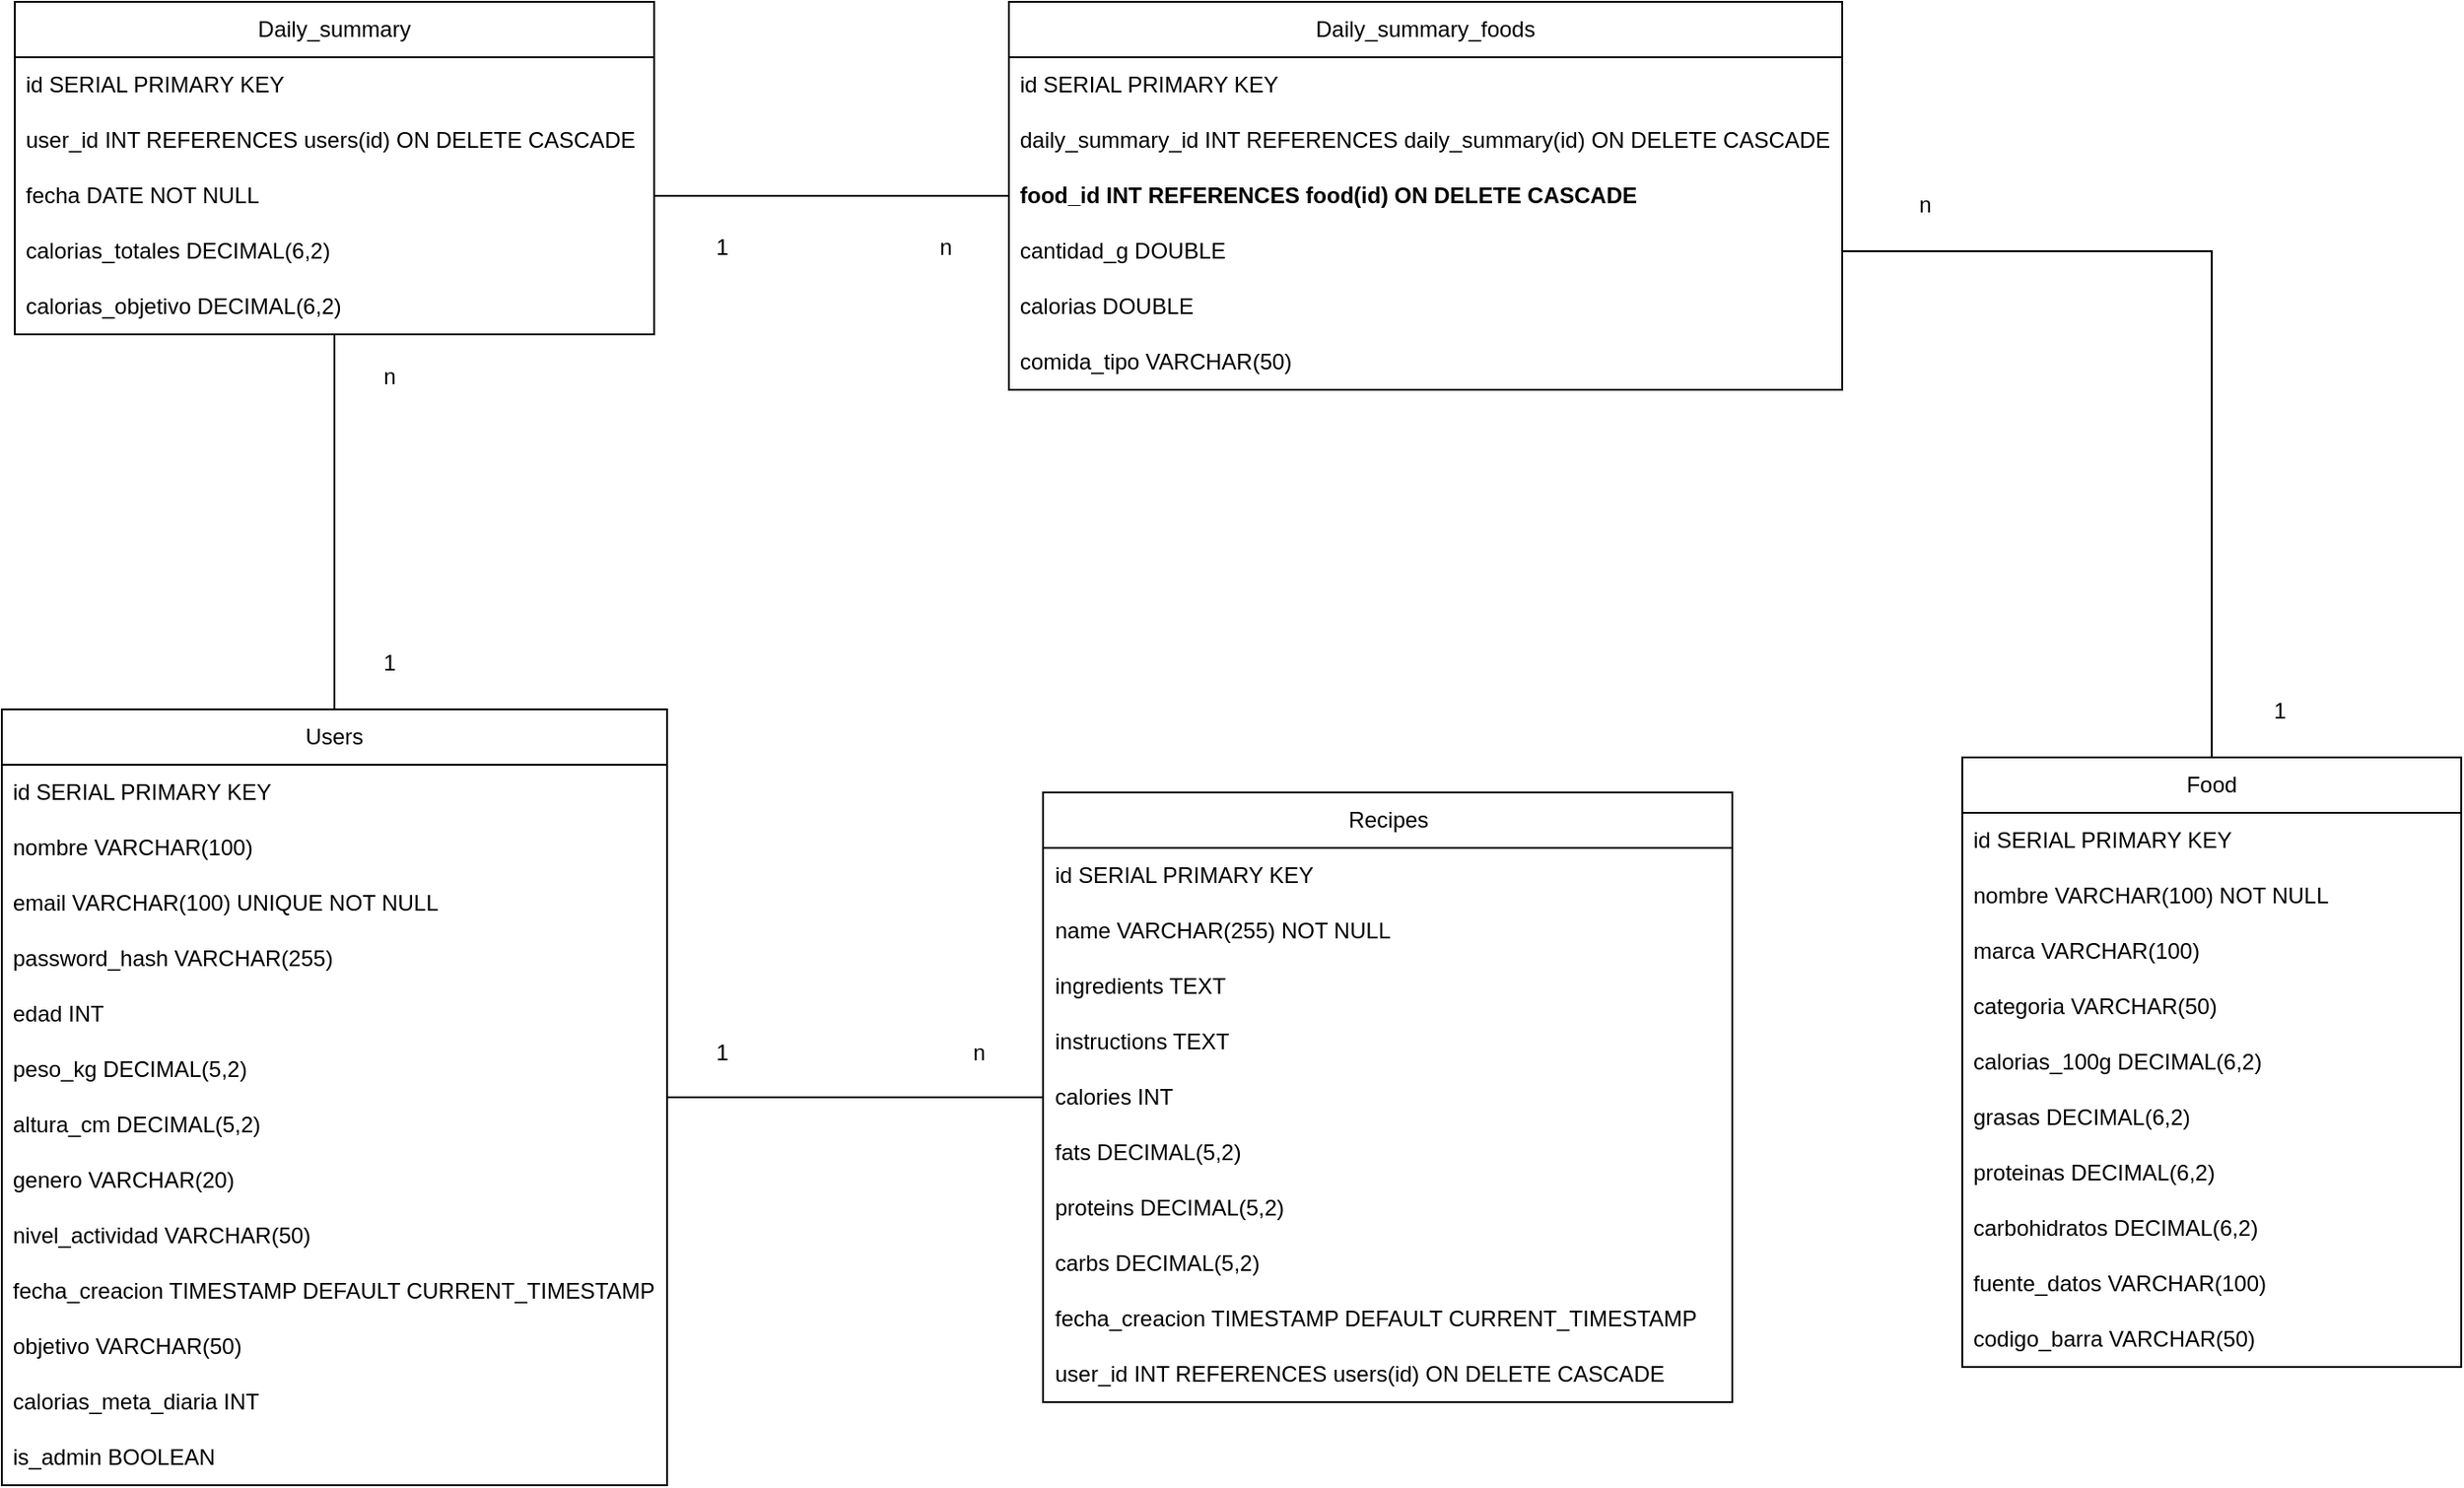 <mxfile version="26.2.8">
  <diagram name="Página-1" id="InxuvKM4MF2KsFpSC4Fw">
    <mxGraphModel dx="664" dy="3159" grid="0" gridSize="10" guides="1" tooltips="1" connect="1" arrows="1" fold="1" page="1" pageScale="1" pageWidth="827" pageHeight="1169" math="0" shadow="0">
      <root>
        <mxCell id="0" />
        <mxCell id="1" parent="0" />
        <mxCell id="G7vMpt5fk_W-xUACg-sZ-1" value="Users" style="swimlane;fontStyle=0;childLayout=stackLayout;horizontal=1;startSize=30;horizontalStack=0;resizeParent=1;resizeParentMax=0;resizeLast=0;collapsible=1;marginBottom=0;whiteSpace=wrap;html=1;" parent="1" vertex="1">
          <mxGeometry x="980" y="-920" width="360" height="420" as="geometry" />
        </mxCell>
        <mxCell id="G7vMpt5fk_W-xUACg-sZ-2" value="id SERIAL PRIMARY KEY" style="text;strokeColor=none;fillColor=none;align=left;verticalAlign=middle;spacingLeft=4;spacingRight=4;overflow=hidden;points=[[0,0.5],[1,0.5]];portConstraint=eastwest;rotatable=0;whiteSpace=wrap;html=1;" parent="G7vMpt5fk_W-xUACg-sZ-1" vertex="1">
          <mxGeometry y="30" width="360" height="30" as="geometry" />
        </mxCell>
        <mxCell id="G7vMpt5fk_W-xUACg-sZ-3" value="nombre VARCHAR(100)" style="text;strokeColor=none;fillColor=none;align=left;verticalAlign=middle;spacingLeft=4;spacingRight=4;overflow=hidden;points=[[0,0.5],[1,0.5]];portConstraint=eastwest;rotatable=0;whiteSpace=wrap;html=1;" parent="G7vMpt5fk_W-xUACg-sZ-1" vertex="1">
          <mxGeometry y="60" width="360" height="30" as="geometry" />
        </mxCell>
        <mxCell id="G7vMpt5fk_W-xUACg-sZ-7" value="email VARCHAR(100) UNIQUE NOT NULL" style="text;strokeColor=none;fillColor=none;align=left;verticalAlign=middle;spacingLeft=4;spacingRight=4;overflow=hidden;points=[[0,0.5],[1,0.5]];portConstraint=eastwest;rotatable=0;whiteSpace=wrap;html=1;" parent="G7vMpt5fk_W-xUACg-sZ-1" vertex="1">
          <mxGeometry y="90" width="360" height="30" as="geometry" />
        </mxCell>
        <mxCell id="G7vMpt5fk_W-xUACg-sZ-4" value="password_hash VARCHAR(255)" style="text;strokeColor=none;fillColor=none;align=left;verticalAlign=middle;spacingLeft=4;spacingRight=4;overflow=hidden;points=[[0,0.5],[1,0.5]];portConstraint=eastwest;rotatable=0;whiteSpace=wrap;html=1;" parent="G7vMpt5fk_W-xUACg-sZ-1" vertex="1">
          <mxGeometry y="120" width="360" height="30" as="geometry" />
        </mxCell>
        <mxCell id="G7vMpt5fk_W-xUACg-sZ-6" value="edad INT" style="text;strokeColor=none;fillColor=none;align=left;verticalAlign=middle;spacingLeft=4;spacingRight=4;overflow=hidden;points=[[0,0.5],[1,0.5]];portConstraint=eastwest;rotatable=0;whiteSpace=wrap;html=1;" parent="G7vMpt5fk_W-xUACg-sZ-1" vertex="1">
          <mxGeometry y="150" width="360" height="30" as="geometry" />
        </mxCell>
        <mxCell id="G7vMpt5fk_W-xUACg-sZ-5" value="peso_kg DECIMAL(5,2)" style="text;strokeColor=none;fillColor=none;align=left;verticalAlign=middle;spacingLeft=4;spacingRight=4;overflow=hidden;points=[[0,0.5],[1,0.5]];portConstraint=eastwest;rotatable=0;whiteSpace=wrap;html=1;" parent="G7vMpt5fk_W-xUACg-sZ-1" vertex="1">
          <mxGeometry y="180" width="360" height="30" as="geometry" />
        </mxCell>
        <mxCell id="G7vMpt5fk_W-xUACg-sZ-8" value="altura_cm DECIMAL(5,2)" style="text;strokeColor=none;fillColor=none;align=left;verticalAlign=middle;spacingLeft=4;spacingRight=4;overflow=hidden;points=[[0,0.5],[1,0.5]];portConstraint=eastwest;rotatable=0;whiteSpace=wrap;html=1;" parent="G7vMpt5fk_W-xUACg-sZ-1" vertex="1">
          <mxGeometry y="210" width="360" height="30" as="geometry" />
        </mxCell>
        <mxCell id="G7vMpt5fk_W-xUACg-sZ-9" value="genero VARCHAR(20)" style="text;strokeColor=none;fillColor=none;align=left;verticalAlign=middle;spacingLeft=4;spacingRight=4;overflow=hidden;points=[[0,0.5],[1,0.5]];portConstraint=eastwest;rotatable=0;whiteSpace=wrap;html=1;" parent="G7vMpt5fk_W-xUACg-sZ-1" vertex="1">
          <mxGeometry y="240" width="360" height="30" as="geometry" />
        </mxCell>
        <mxCell id="G7vMpt5fk_W-xUACg-sZ-10" value="nivel_actividad VARCHAR(50)" style="text;strokeColor=none;fillColor=none;align=left;verticalAlign=middle;spacingLeft=4;spacingRight=4;overflow=hidden;points=[[0,0.5],[1,0.5]];portConstraint=eastwest;rotatable=0;whiteSpace=wrap;html=1;" parent="G7vMpt5fk_W-xUACg-sZ-1" vertex="1">
          <mxGeometry y="270" width="360" height="30" as="geometry" />
        </mxCell>
        <mxCell id="sHE3IV5SO3RIi7z_2FYA-1" value="fecha_creacion TIMESTAMP DEFAULT CURRENT_TIMESTAMP" style="text;strokeColor=none;fillColor=none;align=left;verticalAlign=middle;spacingLeft=4;spacingRight=4;overflow=hidden;points=[[0,0.5],[1,0.5]];portConstraint=eastwest;rotatable=0;whiteSpace=wrap;html=1;" vertex="1" parent="G7vMpt5fk_W-xUACg-sZ-1">
          <mxGeometry y="300" width="360" height="30" as="geometry" />
        </mxCell>
        <mxCell id="G7vMpt5fk_W-xUACg-sZ-11" value="objetivo VARCHAR(50)" style="text;strokeColor=none;fillColor=none;align=left;verticalAlign=middle;spacingLeft=4;spacingRight=4;overflow=hidden;points=[[0,0.5],[1,0.5]];portConstraint=eastwest;rotatable=0;whiteSpace=wrap;html=1;" parent="G7vMpt5fk_W-xUACg-sZ-1" vertex="1">
          <mxGeometry y="330" width="360" height="30" as="geometry" />
        </mxCell>
        <mxCell id="G7vMpt5fk_W-xUACg-sZ-12" value="calorias_meta_diaria INT" style="text;strokeColor=none;fillColor=none;align=left;verticalAlign=middle;spacingLeft=4;spacingRight=4;overflow=hidden;points=[[0,0.5],[1,0.5]];portConstraint=eastwest;rotatable=0;whiteSpace=wrap;html=1;" parent="G7vMpt5fk_W-xUACg-sZ-1" vertex="1">
          <mxGeometry y="360" width="360" height="30" as="geometry" />
        </mxCell>
        <mxCell id="sHE3IV5SO3RIi7z_2FYA-2" value="is_admin BOOLEAN" style="text;strokeColor=none;fillColor=none;align=left;verticalAlign=middle;spacingLeft=4;spacingRight=4;overflow=hidden;points=[[0,0.5],[1,0.5]];portConstraint=eastwest;rotatable=0;whiteSpace=wrap;html=1;" vertex="1" parent="G7vMpt5fk_W-xUACg-sZ-1">
          <mxGeometry y="390" width="360" height="30" as="geometry" />
        </mxCell>
        <mxCell id="sHE3IV5SO3RIi7z_2FYA-11" style="edgeStyle=orthogonalEdgeStyle;rounded=0;orthogonalLoop=1;jettySize=auto;html=1;exitX=0.5;exitY=0;exitDx=0;exitDy=0;endArrow=none;startFill=0;" edge="1" parent="1" source="G7vMpt5fk_W-xUACg-sZ-13" target="sHE3IV5SO3RIi7z_2FYA-6">
          <mxGeometry relative="1" as="geometry" />
        </mxCell>
        <mxCell id="G7vMpt5fk_W-xUACg-sZ-13" value="Food" style="swimlane;fontStyle=0;childLayout=stackLayout;horizontal=1;startSize=30;horizontalStack=0;resizeParent=1;resizeParentMax=0;resizeLast=0;collapsible=1;marginBottom=0;whiteSpace=wrap;html=1;" parent="1" vertex="1">
          <mxGeometry x="2041" y="-894" width="270" height="330" as="geometry" />
        </mxCell>
        <mxCell id="G7vMpt5fk_W-xUACg-sZ-14" value="id SERIAL PRIMARY KEY" style="text;strokeColor=none;fillColor=none;align=left;verticalAlign=middle;spacingLeft=4;spacingRight=4;overflow=hidden;points=[[0,0.5],[1,0.5]];portConstraint=eastwest;rotatable=0;whiteSpace=wrap;html=1;" parent="G7vMpt5fk_W-xUACg-sZ-13" vertex="1">
          <mxGeometry y="30" width="270" height="30" as="geometry" />
        </mxCell>
        <mxCell id="G7vMpt5fk_W-xUACg-sZ-15" value="nombre VARCHAR(100) NOT NULL" style="text;strokeColor=none;fillColor=none;align=left;verticalAlign=middle;spacingLeft=4;spacingRight=4;overflow=hidden;points=[[0,0.5],[1,0.5]];portConstraint=eastwest;rotatable=0;whiteSpace=wrap;html=1;" parent="G7vMpt5fk_W-xUACg-sZ-13" vertex="1">
          <mxGeometry y="60" width="270" height="30" as="geometry" />
        </mxCell>
        <mxCell id="G7vMpt5fk_W-xUACg-sZ-17" value="marca VARCHAR(100)" style="text;strokeColor=none;fillColor=none;align=left;verticalAlign=middle;spacingLeft=4;spacingRight=4;overflow=hidden;points=[[0,0.5],[1,0.5]];portConstraint=eastwest;rotatable=0;whiteSpace=wrap;html=1;" parent="G7vMpt5fk_W-xUACg-sZ-13" vertex="1">
          <mxGeometry y="90" width="270" height="30" as="geometry" />
        </mxCell>
        <mxCell id="G7vMpt5fk_W-xUACg-sZ-18" value="categoria VARCHAR(50)" style="text;strokeColor=none;fillColor=none;align=left;verticalAlign=middle;spacingLeft=4;spacingRight=4;overflow=hidden;points=[[0,0.5],[1,0.5]];portConstraint=eastwest;rotatable=0;whiteSpace=wrap;html=1;" parent="G7vMpt5fk_W-xUACg-sZ-13" vertex="1">
          <mxGeometry y="120" width="270" height="30" as="geometry" />
        </mxCell>
        <mxCell id="G7vMpt5fk_W-xUACg-sZ-19" value="calorias_100g DECIMAL(6,2)" style="text;strokeColor=none;fillColor=none;align=left;verticalAlign=middle;spacingLeft=4;spacingRight=4;overflow=hidden;points=[[0,0.5],[1,0.5]];portConstraint=eastwest;rotatable=0;whiteSpace=wrap;html=1;" parent="G7vMpt5fk_W-xUACg-sZ-13" vertex="1">
          <mxGeometry y="150" width="270" height="30" as="geometry" />
        </mxCell>
        <mxCell id="G7vMpt5fk_W-xUACg-sZ-20" value="grasas DECIMAL(6,2)" style="text;strokeColor=none;fillColor=none;align=left;verticalAlign=middle;spacingLeft=4;spacingRight=4;overflow=hidden;points=[[0,0.5],[1,0.5]];portConstraint=eastwest;rotatable=0;whiteSpace=wrap;html=1;" parent="G7vMpt5fk_W-xUACg-sZ-13" vertex="1">
          <mxGeometry y="180" width="270" height="30" as="geometry" />
        </mxCell>
        <mxCell id="G7vMpt5fk_W-xUACg-sZ-21" value="proteinas DECIMAL(6,2)" style="text;strokeColor=none;fillColor=none;align=left;verticalAlign=middle;spacingLeft=4;spacingRight=4;overflow=hidden;points=[[0,0.5],[1,0.5]];portConstraint=eastwest;rotatable=0;whiteSpace=wrap;html=1;" parent="G7vMpt5fk_W-xUACg-sZ-13" vertex="1">
          <mxGeometry y="210" width="270" height="30" as="geometry" />
        </mxCell>
        <mxCell id="G7vMpt5fk_W-xUACg-sZ-22" value="carbohidratos DECIMAL(6,2)" style="text;strokeColor=none;fillColor=none;align=left;verticalAlign=middle;spacingLeft=4;spacingRight=4;overflow=hidden;points=[[0,0.5],[1,0.5]];portConstraint=eastwest;rotatable=0;whiteSpace=wrap;html=1;" parent="G7vMpt5fk_W-xUACg-sZ-13" vertex="1">
          <mxGeometry y="240" width="270" height="30" as="geometry" />
        </mxCell>
        <mxCell id="G7vMpt5fk_W-xUACg-sZ-23" value="fuente_datos VARCHAR(100)" style="text;strokeColor=none;fillColor=none;align=left;verticalAlign=middle;spacingLeft=4;spacingRight=4;overflow=hidden;points=[[0,0.5],[1,0.5]];portConstraint=eastwest;rotatable=0;whiteSpace=wrap;html=1;" parent="G7vMpt5fk_W-xUACg-sZ-13" vertex="1">
          <mxGeometry y="270" width="270" height="30" as="geometry" />
        </mxCell>
        <mxCell id="G7vMpt5fk_W-xUACg-sZ-16" value="codigo_barra VARCHAR(50)" style="text;strokeColor=none;fillColor=none;align=left;verticalAlign=middle;spacingLeft=4;spacingRight=4;overflow=hidden;points=[[0,0.5],[1,0.5]];portConstraint=eastwest;rotatable=0;whiteSpace=wrap;html=1;" parent="G7vMpt5fk_W-xUACg-sZ-13" vertex="1">
          <mxGeometry y="300" width="270" height="30" as="geometry" />
        </mxCell>
        <mxCell id="G7vMpt5fk_W-xUACg-sZ-33" value="Daily_summary" style="swimlane;fontStyle=0;childLayout=stackLayout;horizontal=1;startSize=30;horizontalStack=0;resizeParent=1;resizeParentMax=0;resizeLast=0;collapsible=1;marginBottom=0;whiteSpace=wrap;html=1;" parent="1" vertex="1">
          <mxGeometry x="987" y="-1303" width="346" height="180" as="geometry" />
        </mxCell>
        <mxCell id="G7vMpt5fk_W-xUACg-sZ-34" value="id SERIAL PRIMARY KEY" style="text;strokeColor=none;fillColor=none;align=left;verticalAlign=middle;spacingLeft=4;spacingRight=4;overflow=hidden;points=[[0,0.5],[1,0.5]];portConstraint=eastwest;rotatable=0;whiteSpace=wrap;html=1;" parent="G7vMpt5fk_W-xUACg-sZ-33" vertex="1">
          <mxGeometry y="30" width="346" height="30" as="geometry" />
        </mxCell>
        <mxCell id="G7vMpt5fk_W-xUACg-sZ-35" value="user_id INT REFERENCES users(id) ON DELETE CASCADE" style="text;strokeColor=none;fillColor=none;align=left;verticalAlign=middle;spacingLeft=4;spacingRight=4;overflow=hidden;points=[[0,0.5],[1,0.5]];portConstraint=eastwest;rotatable=0;whiteSpace=wrap;html=1;" parent="G7vMpt5fk_W-xUACg-sZ-33" vertex="1">
          <mxGeometry y="60" width="346" height="30" as="geometry" />
        </mxCell>
        <mxCell id="G7vMpt5fk_W-xUACg-sZ-37" value="fecha DATE NOT NULL" style="text;strokeColor=none;fillColor=none;align=left;verticalAlign=middle;spacingLeft=4;spacingRight=4;overflow=hidden;points=[[0,0.5],[1,0.5]];portConstraint=eastwest;rotatable=0;whiteSpace=wrap;html=1;" parent="G7vMpt5fk_W-xUACg-sZ-33" vertex="1">
          <mxGeometry y="90" width="346" height="30" as="geometry" />
        </mxCell>
        <mxCell id="G7vMpt5fk_W-xUACg-sZ-38" value="calorias_totales DECIMAL(6,2)" style="text;strokeColor=none;fillColor=none;align=left;verticalAlign=middle;spacingLeft=4;spacingRight=4;overflow=hidden;points=[[0,0.5],[1,0.5]];portConstraint=eastwest;rotatable=0;whiteSpace=wrap;html=1;" parent="G7vMpt5fk_W-xUACg-sZ-33" vertex="1">
          <mxGeometry y="120" width="346" height="30" as="geometry" />
        </mxCell>
        <mxCell id="G7vMpt5fk_W-xUACg-sZ-36" value="calorias_objetivo DECIMAL(6,2)" style="text;strokeColor=none;fillColor=none;align=left;verticalAlign=middle;spacingLeft=4;spacingRight=4;overflow=hidden;points=[[0,0.5],[1,0.5]];portConstraint=eastwest;rotatable=0;whiteSpace=wrap;html=1;" parent="G7vMpt5fk_W-xUACg-sZ-33" vertex="1">
          <mxGeometry y="150" width="346" height="30" as="geometry" />
        </mxCell>
        <mxCell id="G7vMpt5fk_W-xUACg-sZ-43" value="" style="endArrow=none;html=1;rounded=0;" parent="1" source="G7vMpt5fk_W-xUACg-sZ-1" target="G7vMpt5fk_W-xUACg-sZ-33" edge="1">
          <mxGeometry relative="1" as="geometry">
            <mxPoint x="1240" y="-850" as="sourcePoint" />
            <mxPoint x="1400" y="-850" as="targetPoint" />
          </mxGeometry>
        </mxCell>
        <mxCell id="G7vMpt5fk_W-xUACg-sZ-46" value="1" style="text;html=1;align=center;verticalAlign=middle;whiteSpace=wrap;rounded=0;" parent="1" vertex="1">
          <mxGeometry x="1160" y="-960" width="60" height="30" as="geometry" />
        </mxCell>
        <mxCell id="G7vMpt5fk_W-xUACg-sZ-47" value="n" style="text;html=1;align=center;verticalAlign=middle;whiteSpace=wrap;rounded=0;" parent="1" vertex="1">
          <mxGeometry x="1160" y="-1115" width="60" height="30" as="geometry" />
        </mxCell>
        <mxCell id="sHE3IV5SO3RIi7z_2FYA-3" value="Daily_summary_foods" style="swimlane;fontStyle=0;childLayout=stackLayout;horizontal=1;startSize=30;horizontalStack=0;resizeParent=1;resizeParentMax=0;resizeLast=0;collapsible=1;marginBottom=0;whiteSpace=wrap;html=1;" vertex="1" parent="1">
          <mxGeometry x="1525" y="-1303" width="451" height="210" as="geometry" />
        </mxCell>
        <mxCell id="sHE3IV5SO3RIi7z_2FYA-4" value="id SERIAL PRIMARY KEY" style="text;strokeColor=none;fillColor=none;align=left;verticalAlign=middle;spacingLeft=4;spacingRight=4;overflow=hidden;points=[[0,0.5],[1,0.5]];portConstraint=eastwest;rotatable=0;whiteSpace=wrap;html=1;" vertex="1" parent="sHE3IV5SO3RIi7z_2FYA-3">
          <mxGeometry y="30" width="451" height="30" as="geometry" />
        </mxCell>
        <mxCell id="sHE3IV5SO3RIi7z_2FYA-5" value="daily_summary_id INT REFERENCES daily_summary(id) ON DELETE CASCADE" style="text;strokeColor=none;fillColor=none;align=left;verticalAlign=middle;spacingLeft=4;spacingRight=4;overflow=hidden;points=[[0,0.5],[1,0.5]];portConstraint=eastwest;rotatable=0;whiteSpace=wrap;html=1;" vertex="1" parent="sHE3IV5SO3RIi7z_2FYA-3">
          <mxGeometry y="60" width="451" height="30" as="geometry" />
        </mxCell>
        <mxCell id="sHE3IV5SO3RIi7z_2FYA-9" value="food_id INT REFERENCES food(id) ON DELETE CASCADE" style="text;strokeColor=none;fillColor=none;align=left;verticalAlign=middle;spacingLeft=4;spacingRight=4;overflow=hidden;points=[[0,0.5],[1,0.5]];portConstraint=eastwest;rotatable=0;whiteSpace=wrap;html=1;fontStyle=1" vertex="1" parent="sHE3IV5SO3RIi7z_2FYA-3">
          <mxGeometry y="90" width="451" height="30" as="geometry" />
        </mxCell>
        <mxCell id="sHE3IV5SO3RIi7z_2FYA-6" value="cantidad_g DOUBLE" style="text;strokeColor=none;fillColor=none;align=left;verticalAlign=middle;spacingLeft=4;spacingRight=4;overflow=hidden;points=[[0,0.5],[1,0.5]];portConstraint=eastwest;rotatable=0;whiteSpace=wrap;html=1;" vertex="1" parent="sHE3IV5SO3RIi7z_2FYA-3">
          <mxGeometry y="120" width="451" height="30" as="geometry" />
        </mxCell>
        <mxCell id="sHE3IV5SO3RIi7z_2FYA-7" value="calorias DOUBLE" style="text;strokeColor=none;fillColor=none;align=left;verticalAlign=middle;spacingLeft=4;spacingRight=4;overflow=hidden;points=[[0,0.5],[1,0.5]];portConstraint=eastwest;rotatable=0;whiteSpace=wrap;html=1;" vertex="1" parent="sHE3IV5SO3RIi7z_2FYA-3">
          <mxGeometry y="150" width="451" height="30" as="geometry" />
        </mxCell>
        <mxCell id="sHE3IV5SO3RIi7z_2FYA-8" value="comida_tipo VARCHAR(50)" style="text;strokeColor=none;fillColor=none;align=left;verticalAlign=middle;spacingLeft=4;spacingRight=4;overflow=hidden;points=[[0,0.5],[1,0.5]];portConstraint=eastwest;rotatable=0;whiteSpace=wrap;html=1;" vertex="1" parent="sHE3IV5SO3RIi7z_2FYA-3">
          <mxGeometry y="180" width="451" height="30" as="geometry" />
        </mxCell>
        <mxCell id="sHE3IV5SO3RIi7z_2FYA-10" style="edgeStyle=orthogonalEdgeStyle;rounded=0;orthogonalLoop=1;jettySize=auto;html=1;exitX=0;exitY=0.5;exitDx=0;exitDy=0;endArrow=none;startFill=0;" edge="1" parent="1" source="sHE3IV5SO3RIi7z_2FYA-9" target="G7vMpt5fk_W-xUACg-sZ-37">
          <mxGeometry relative="1" as="geometry" />
        </mxCell>
        <mxCell id="sHE3IV5SO3RIi7z_2FYA-12" value="1" style="text;html=1;align=center;verticalAlign=middle;whiteSpace=wrap;rounded=0;" vertex="1" parent="1">
          <mxGeometry x="1340" y="-1185" width="60" height="30" as="geometry" />
        </mxCell>
        <mxCell id="sHE3IV5SO3RIi7z_2FYA-13" value="n" style="text;html=1;align=center;verticalAlign=middle;whiteSpace=wrap;rounded=0;" vertex="1" parent="1">
          <mxGeometry x="1461" y="-1185" width="60" height="30" as="geometry" />
        </mxCell>
        <mxCell id="sHE3IV5SO3RIi7z_2FYA-14" value="n" style="text;html=1;align=center;verticalAlign=middle;whiteSpace=wrap;rounded=0;" vertex="1" parent="1">
          <mxGeometry x="1991" y="-1208" width="60" height="30" as="geometry" />
        </mxCell>
        <mxCell id="sHE3IV5SO3RIi7z_2FYA-15" value="1" style="text;html=1;align=center;verticalAlign=middle;whiteSpace=wrap;rounded=0;" vertex="1" parent="1">
          <mxGeometry x="2183" y="-934" width="60" height="30" as="geometry" />
        </mxCell>
        <mxCell id="sHE3IV5SO3RIi7z_2FYA-16" value="Recipes" style="swimlane;fontStyle=0;childLayout=stackLayout;horizontal=1;startSize=30;horizontalStack=0;resizeParent=1;resizeParentMax=0;resizeLast=0;collapsible=1;marginBottom=0;whiteSpace=wrap;html=1;" vertex="1" parent="1">
          <mxGeometry x="1543.5" y="-875" width="373" height="330" as="geometry" />
        </mxCell>
        <mxCell id="sHE3IV5SO3RIi7z_2FYA-17" value="id SERIAL PRIMARY KEY" style="text;strokeColor=none;fillColor=none;align=left;verticalAlign=middle;spacingLeft=4;spacingRight=4;overflow=hidden;points=[[0,0.5],[1,0.5]];portConstraint=eastwest;rotatable=0;whiteSpace=wrap;html=1;" vertex="1" parent="sHE3IV5SO3RIi7z_2FYA-16">
          <mxGeometry y="30" width="373" height="30" as="geometry" />
        </mxCell>
        <mxCell id="sHE3IV5SO3RIi7z_2FYA-18" value="name VARCHAR(255) NOT NULL" style="text;strokeColor=none;fillColor=none;align=left;verticalAlign=middle;spacingLeft=4;spacingRight=4;overflow=hidden;points=[[0,0.5],[1,0.5]];portConstraint=eastwest;rotatable=0;whiteSpace=wrap;html=1;" vertex="1" parent="sHE3IV5SO3RIi7z_2FYA-16">
          <mxGeometry y="60" width="373" height="30" as="geometry" />
        </mxCell>
        <mxCell id="sHE3IV5SO3RIi7z_2FYA-19" value="ingredients TEXT" style="text;strokeColor=none;fillColor=none;align=left;verticalAlign=middle;spacingLeft=4;spacingRight=4;overflow=hidden;points=[[0,0.5],[1,0.5]];portConstraint=eastwest;rotatable=0;whiteSpace=wrap;html=1;" vertex="1" parent="sHE3IV5SO3RIi7z_2FYA-16">
          <mxGeometry y="90" width="373" height="30" as="geometry" />
        </mxCell>
        <mxCell id="sHE3IV5SO3RIi7z_2FYA-20" value="instructions TEXT" style="text;strokeColor=none;fillColor=none;align=left;verticalAlign=middle;spacingLeft=4;spacingRight=4;overflow=hidden;points=[[0,0.5],[1,0.5]];portConstraint=eastwest;rotatable=0;whiteSpace=wrap;html=1;" vertex="1" parent="sHE3IV5SO3RIi7z_2FYA-16">
          <mxGeometry y="120" width="373" height="30" as="geometry" />
        </mxCell>
        <mxCell id="sHE3IV5SO3RIi7z_2FYA-21" value="calories INT" style="text;strokeColor=none;fillColor=none;align=left;verticalAlign=middle;spacingLeft=4;spacingRight=4;overflow=hidden;points=[[0,0.5],[1,0.5]];portConstraint=eastwest;rotatable=0;whiteSpace=wrap;html=1;" vertex="1" parent="sHE3IV5SO3RIi7z_2FYA-16">
          <mxGeometry y="150" width="373" height="30" as="geometry" />
        </mxCell>
        <mxCell id="sHE3IV5SO3RIi7z_2FYA-22" value="fats DECIMAL(5,2)" style="text;strokeColor=none;fillColor=none;align=left;verticalAlign=middle;spacingLeft=4;spacingRight=4;overflow=hidden;points=[[0,0.5],[1,0.5]];portConstraint=eastwest;rotatable=0;whiteSpace=wrap;html=1;" vertex="1" parent="sHE3IV5SO3RIi7z_2FYA-16">
          <mxGeometry y="180" width="373" height="30" as="geometry" />
        </mxCell>
        <mxCell id="sHE3IV5SO3RIi7z_2FYA-23" value="proteins DECIMAL(5,2)" style="text;strokeColor=none;fillColor=none;align=left;verticalAlign=middle;spacingLeft=4;spacingRight=4;overflow=hidden;points=[[0,0.5],[1,0.5]];portConstraint=eastwest;rotatable=0;whiteSpace=wrap;html=1;" vertex="1" parent="sHE3IV5SO3RIi7z_2FYA-16">
          <mxGeometry y="210" width="373" height="30" as="geometry" />
        </mxCell>
        <mxCell id="sHE3IV5SO3RIi7z_2FYA-24" value="carbs DECIMAL(5,2)" style="text;strokeColor=none;fillColor=none;align=left;verticalAlign=middle;spacingLeft=4;spacingRight=4;overflow=hidden;points=[[0,0.5],[1,0.5]];portConstraint=eastwest;rotatable=0;whiteSpace=wrap;html=1;" vertex="1" parent="sHE3IV5SO3RIi7z_2FYA-16">
          <mxGeometry y="240" width="373" height="30" as="geometry" />
        </mxCell>
        <mxCell id="sHE3IV5SO3RIi7z_2FYA-27" value="fecha_creacion TIMESTAMP DEFAULT CURRENT_TIMESTAMP" style="text;strokeColor=none;fillColor=none;align=left;verticalAlign=middle;spacingLeft=4;spacingRight=4;overflow=hidden;points=[[0,0.5],[1,0.5]];portConstraint=eastwest;rotatable=0;whiteSpace=wrap;html=1;" vertex="1" parent="sHE3IV5SO3RIi7z_2FYA-16">
          <mxGeometry y="270" width="373" height="30" as="geometry" />
        </mxCell>
        <mxCell id="sHE3IV5SO3RIi7z_2FYA-28" value="user_id INT REFERENCES users(id) ON DELETE CASCADE" style="text;strokeColor=none;fillColor=none;align=left;verticalAlign=middle;spacingLeft=4;spacingRight=4;overflow=hidden;points=[[0,0.5],[1,0.5]];portConstraint=eastwest;rotatable=0;whiteSpace=wrap;html=1;" vertex="1" parent="sHE3IV5SO3RIi7z_2FYA-16">
          <mxGeometry y="300" width="373" height="30" as="geometry" />
        </mxCell>
        <mxCell id="sHE3IV5SO3RIi7z_2FYA-29" style="edgeStyle=orthogonalEdgeStyle;rounded=0;orthogonalLoop=1;jettySize=auto;html=1;exitX=0;exitY=0.5;exitDx=0;exitDy=0;endArrow=none;startFill=0;" edge="1" parent="1" source="sHE3IV5SO3RIi7z_2FYA-21" target="G7vMpt5fk_W-xUACg-sZ-1">
          <mxGeometry relative="1" as="geometry" />
        </mxCell>
        <mxCell id="sHE3IV5SO3RIi7z_2FYA-30" value="1" style="text;html=1;align=center;verticalAlign=middle;whiteSpace=wrap;rounded=0;" vertex="1" parent="1">
          <mxGeometry x="1340" y="-749" width="60" height="30" as="geometry" />
        </mxCell>
        <mxCell id="sHE3IV5SO3RIi7z_2FYA-31" value="n" style="text;html=1;align=center;verticalAlign=middle;whiteSpace=wrap;rounded=0;" vertex="1" parent="1">
          <mxGeometry x="1479" y="-749" width="60" height="30" as="geometry" />
        </mxCell>
      </root>
    </mxGraphModel>
  </diagram>
</mxfile>
